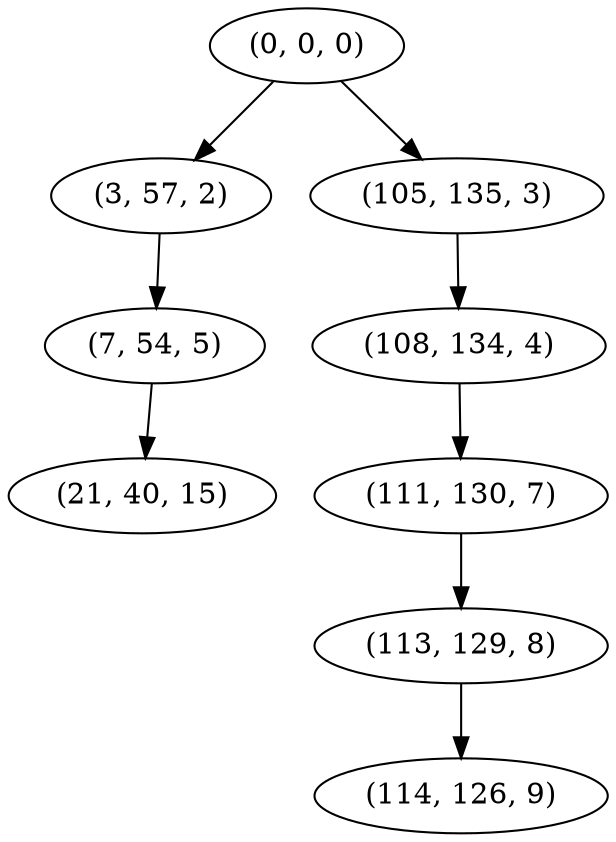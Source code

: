 digraph tree {
    "(0, 0, 0)";
    "(3, 57, 2)";
    "(7, 54, 5)";
    "(21, 40, 15)";
    "(105, 135, 3)";
    "(108, 134, 4)";
    "(111, 130, 7)";
    "(113, 129, 8)";
    "(114, 126, 9)";
    "(0, 0, 0)" -> "(3, 57, 2)";
    "(0, 0, 0)" -> "(105, 135, 3)";
    "(3, 57, 2)" -> "(7, 54, 5)";
    "(7, 54, 5)" -> "(21, 40, 15)";
    "(105, 135, 3)" -> "(108, 134, 4)";
    "(108, 134, 4)" -> "(111, 130, 7)";
    "(111, 130, 7)" -> "(113, 129, 8)";
    "(113, 129, 8)" -> "(114, 126, 9)";
}
